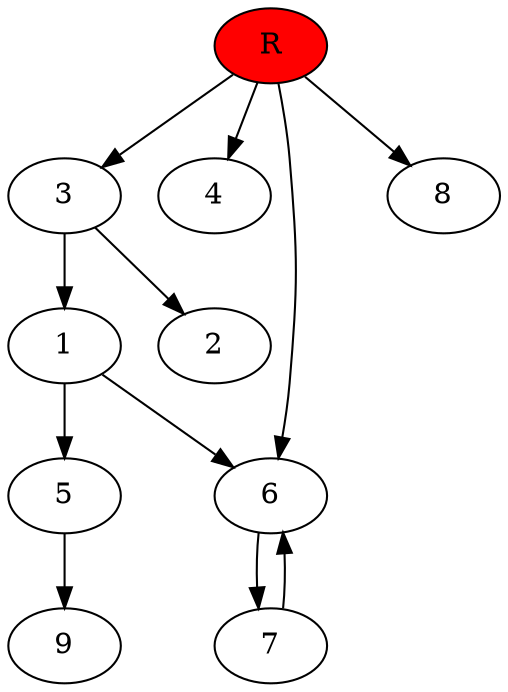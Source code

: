digraph prb58712 {
	1
	2
	3
	4
	5
	6
	7
	8
	R [fillcolor="#ff0000" style=filled]
	1 -> 5
	1 -> 6
	3 -> 1
	3 -> 2
	5 -> 9
	6 -> 7
	7 -> 6
	R -> 3
	R -> 4
	R -> 6
	R -> 8
}
